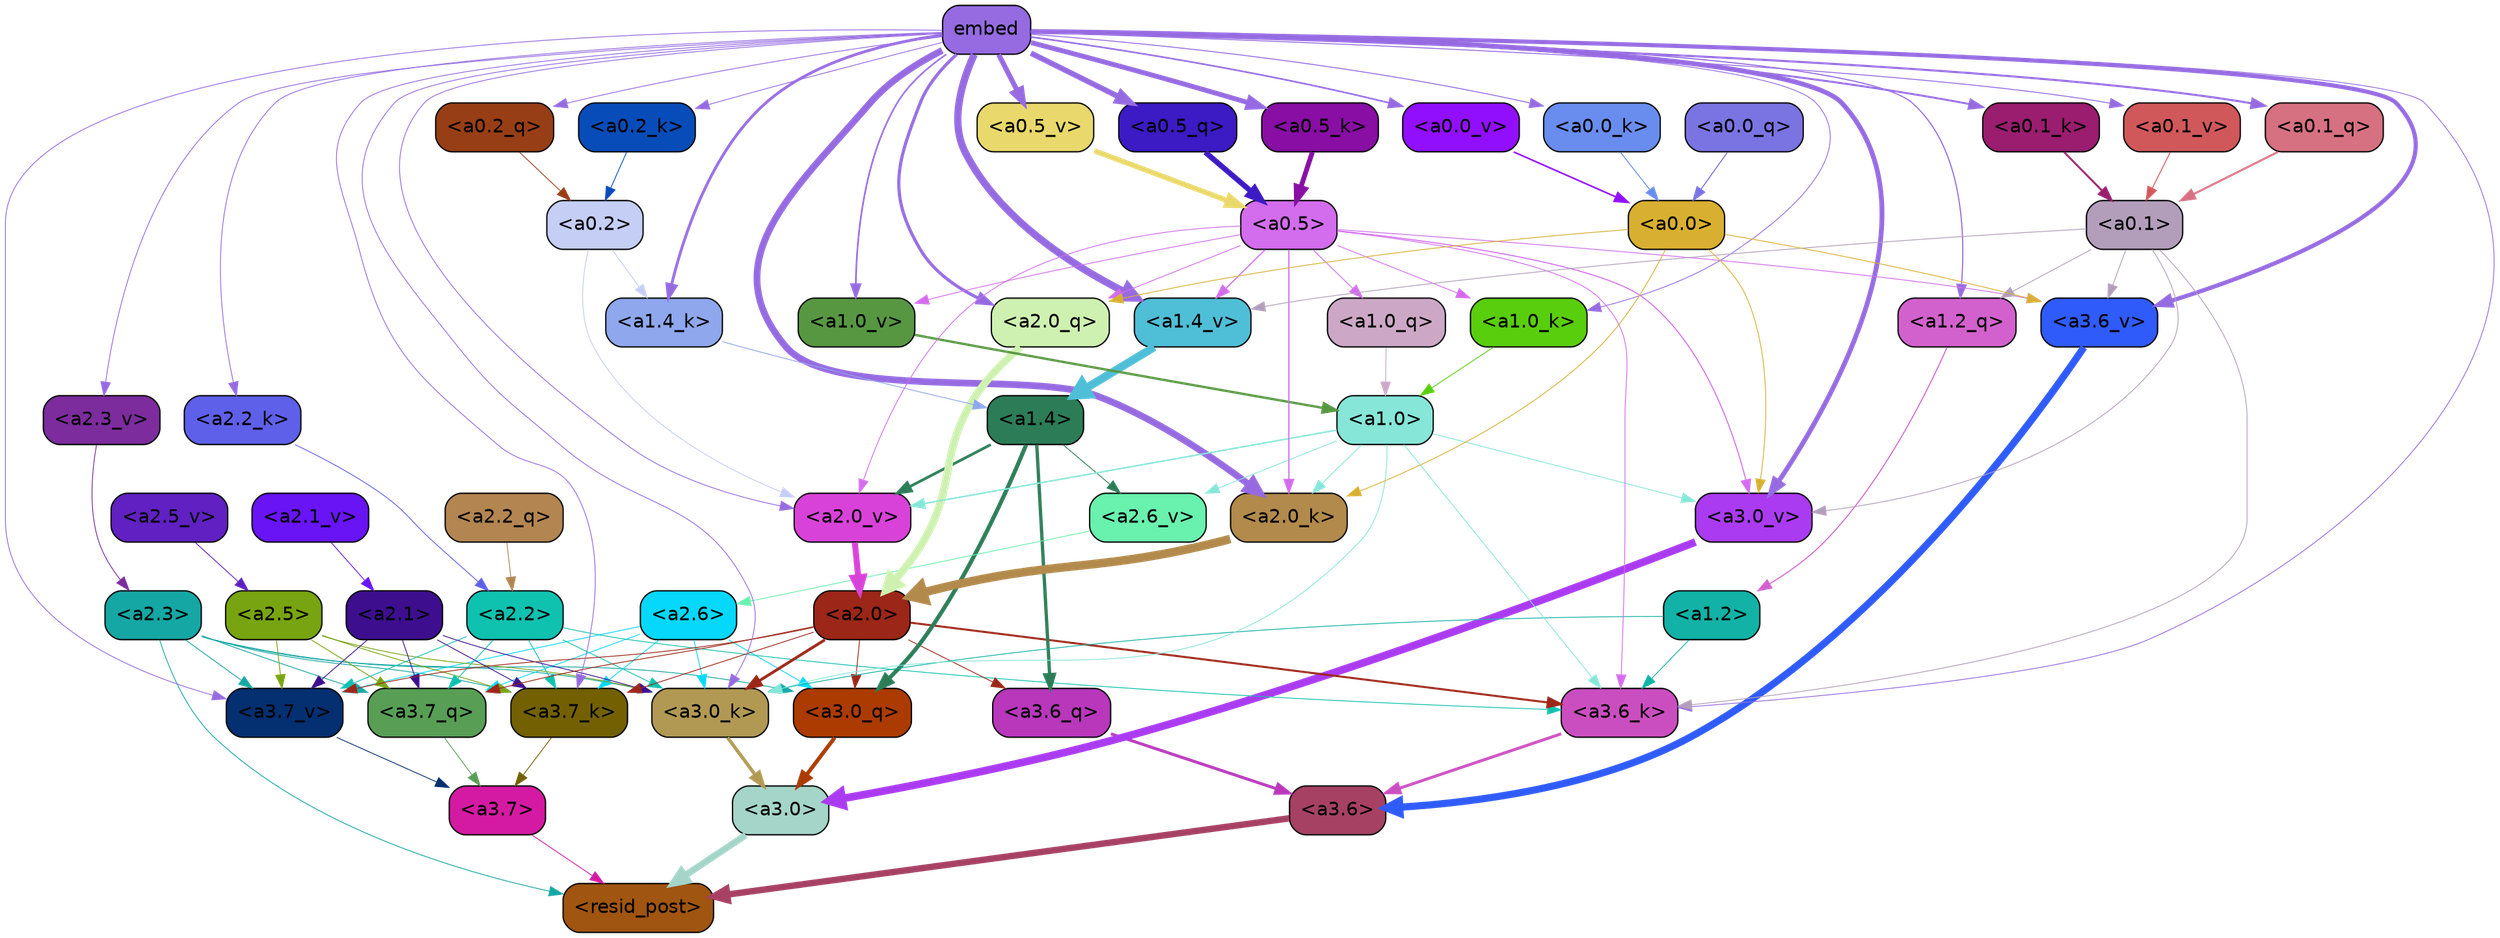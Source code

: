 strict digraph "" {
	graph [bgcolor=transparent,
		layout=dot,
		overlap=false,
		splines=true
	];
	"<a3.7>"	[color=black,
		fillcolor="#d41aa2",
		fontname=Helvetica,
		shape=box,
		style="filled, rounded"];
	"<resid_post>"	[color=black,
		fillcolor="#a05511",
		fontname=Helvetica,
		shape=box,
		style="filled, rounded"];
	"<a3.7>" -> "<resid_post>"	[color="#d41aa2",
		penwidth=0.6];
	"<a3.6>"	[color=black,
		fillcolor="#a64164",
		fontname=Helvetica,
		shape=box,
		style="filled, rounded"];
	"<a3.6>" -> "<resid_post>"	[color="#a64164",
		penwidth=4.7534414529800415];
	"<a3.0>"	[color=black,
		fillcolor="#a4d5c8",
		fontname=Helvetica,
		shape=box,
		style="filled, rounded"];
	"<a3.0>" -> "<resid_post>"	[color="#a4d5c8",
		penwidth=4.898576855659485];
	"<a2.3>"	[color=black,
		fillcolor="#15a7a4",
		fontname=Helvetica,
		shape=box,
		style="filled, rounded"];
	"<a2.3>" -> "<resid_post>"	[color="#15a7a4",
		penwidth=0.6];
	"<a3.7_q>"	[color=black,
		fillcolor="#589e55",
		fontname=Helvetica,
		shape=box,
		style="filled, rounded"];
	"<a2.3>" -> "<a3.7_q>"	[color="#15a7a4",
		penwidth=0.6];
	"<a3.0_q>"	[color=black,
		fillcolor="#ab3b01",
		fontname=Helvetica,
		shape=box,
		style="filled, rounded"];
	"<a2.3>" -> "<a3.0_q>"	[color="#15a7a4",
		penwidth=0.6];
	"<a3.7_k>"	[color=black,
		fillcolor="#736003",
		fontname=Helvetica,
		shape=box,
		style="filled, rounded"];
	"<a2.3>" -> "<a3.7_k>"	[color="#15a7a4",
		penwidth=0.6];
	"<a3.0_k>"	[color=black,
		fillcolor="#b19954",
		fontname=Helvetica,
		shape=box,
		style="filled, rounded"];
	"<a2.3>" -> "<a3.0_k>"	[color="#15a7a4",
		penwidth=0.6];
	"<a3.7_v>"	[color=black,
		fillcolor="#042f70",
		fontname=Helvetica,
		shape=box,
		style="filled, rounded"];
	"<a2.3>" -> "<a3.7_v>"	[color="#15a7a4",
		penwidth=0.6];
	"<a3.7_q>" -> "<a3.7>"	[color="#589e55",
		penwidth=0.6];
	"<a3.6_q>"	[color=black,
		fillcolor="#b837bb",
		fontname=Helvetica,
		shape=box,
		style="filled, rounded"];
	"<a3.6_q>" -> "<a3.6>"	[color="#b837bb",
		penwidth=2.160832464694977];
	"<a3.0_q>" -> "<a3.0>"	[color="#ab3b01",
		penwidth=2.870753765106201];
	"<a3.7_k>" -> "<a3.7>"	[color="#736003",
		penwidth=0.6];
	"<a3.6_k>"	[color=black,
		fillcolor="#cb4ec0",
		fontname=Helvetica,
		shape=box,
		style="filled, rounded"];
	"<a3.6_k>" -> "<a3.6>"	[color="#cb4ec0",
		penwidth=2.13908451795578];
	"<a3.0_k>" -> "<a3.0>"	[color="#b19954",
		penwidth=2.520303964614868];
	"<a3.7_v>" -> "<a3.7>"	[color="#042f70",
		penwidth=0.6];
	"<a3.6_v>"	[color=black,
		fillcolor="#2f5bfb",
		fontname=Helvetica,
		shape=box,
		style="filled, rounded"];
	"<a3.6_v>" -> "<a3.6>"	[color="#2f5bfb",
		penwidth=5.297133803367615];
	"<a3.0_v>"	[color=black,
		fillcolor="#aa3bf1",
		fontname=Helvetica,
		shape=box,
		style="filled, rounded"];
	"<a3.0_v>" -> "<a3.0>"	[color="#aa3bf1",
		penwidth=5.680712580680847];
	"<a2.6>"	[color=black,
		fillcolor="#05d8fb",
		fontname=Helvetica,
		shape=box,
		style="filled, rounded"];
	"<a2.6>" -> "<a3.7_q>"	[color="#05d8fb",
		penwidth=0.6];
	"<a2.6>" -> "<a3.0_q>"	[color="#05d8fb",
		penwidth=0.6];
	"<a2.6>" -> "<a3.7_k>"	[color="#05d8fb",
		penwidth=0.6];
	"<a2.6>" -> "<a3.0_k>"	[color="#05d8fb",
		penwidth=0.6];
	"<a2.6>" -> "<a3.7_v>"	[color="#05d8fb",
		penwidth=0.6];
	"<a2.5>"	[color=black,
		fillcolor="#78a411",
		fontname=Helvetica,
		shape=box,
		style="filled, rounded"];
	"<a2.5>" -> "<a3.7_q>"	[color="#78a411",
		penwidth=0.6];
	"<a2.5>" -> "<a3.7_k>"	[color="#78a411",
		penwidth=0.6];
	"<a2.5>" -> "<a3.0_k>"	[color="#78a411",
		penwidth=0.6];
	"<a2.5>" -> "<a3.7_v>"	[color="#78a411",
		penwidth=0.6];
	"<a2.2>"	[color=black,
		fillcolor="#0fc1af",
		fontname=Helvetica,
		shape=box,
		style="filled, rounded"];
	"<a2.2>" -> "<a3.7_q>"	[color="#0fc1af",
		penwidth=0.6];
	"<a2.2>" -> "<a3.7_k>"	[color="#0fc1af",
		penwidth=0.6];
	"<a2.2>" -> "<a3.6_k>"	[color="#0fc1af",
		penwidth=0.6];
	"<a2.2>" -> "<a3.0_k>"	[color="#0fc1af",
		penwidth=0.6];
	"<a2.2>" -> "<a3.7_v>"	[color="#0fc1af",
		penwidth=0.6];
	"<a2.1>"	[color=black,
		fillcolor="#3d0f8f",
		fontname=Helvetica,
		shape=box,
		style="filled, rounded"];
	"<a2.1>" -> "<a3.7_q>"	[color="#3d0f8f",
		penwidth=0.6];
	"<a2.1>" -> "<a3.7_k>"	[color="#3d0f8f",
		penwidth=0.6];
	"<a2.1>" -> "<a3.0_k>"	[color="#3d0f8f",
		penwidth=0.6];
	"<a2.1>" -> "<a3.7_v>"	[color="#3d0f8f",
		penwidth=0.6];
	"<a2.0>"	[color=black,
		fillcolor="#9c2618",
		fontname=Helvetica,
		shape=box,
		style="filled, rounded"];
	"<a2.0>" -> "<a3.7_q>"	[color="#9c2618",
		penwidth=0.6];
	"<a2.0>" -> "<a3.6_q>"	[color="#9c2618",
		penwidth=0.6];
	"<a2.0>" -> "<a3.0_q>"	[color="#9c2618",
		penwidth=0.6];
	"<a2.0>" -> "<a3.7_k>"	[color="#9c2618",
		penwidth=0.6];
	"<a2.0>" -> "<a3.6_k>"	[color="#9c2618",
		penwidth=1.4807794839143753];
	"<a2.0>" -> "<a3.0_k>"	[color="#9c2618",
		penwidth=2.095262974500656];
	"<a2.0>" -> "<a3.7_v>"	[color="#9c2618",
		penwidth=0.6];
	"<a1.4>"	[color=black,
		fillcolor="#2c7d57",
		fontname=Helvetica,
		shape=box,
		style="filled, rounded"];
	"<a1.4>" -> "<a3.6_q>"	[color="#2c7d57",
		penwidth=2.425799250602722];
	"<a1.4>" -> "<a3.0_q>"	[color="#2c7d57",
		penwidth=3.0341034531593323];
	"<a2.6_v>"	[color=black,
		fillcolor="#69f1ae",
		fontname=Helvetica,
		shape=box,
		style="filled, rounded"];
	"<a1.4>" -> "<a2.6_v>"	[color="#2c7d57",
		penwidth=0.6];
	"<a2.0_v>"	[color=black,
		fillcolor="#d942d9",
		fontname=Helvetica,
		shape=box,
		style="filled, rounded"];
	"<a1.4>" -> "<a2.0_v>"	[color="#2c7d57",
		penwidth=2.007302835583687];
	embed	[color=black,
		fillcolor="#966be1",
		fontname=Helvetica,
		shape=box,
		style="filled, rounded"];
	embed -> "<a3.7_k>"	[color="#966be1",
		penwidth=0.6];
	embed -> "<a3.6_k>"	[color="#966be1",
		penwidth=0.6];
	embed -> "<a3.0_k>"	[color="#966be1",
		penwidth=0.6];
	embed -> "<a3.7_v>"	[color="#966be1",
		penwidth=0.6];
	embed -> "<a3.6_v>"	[color="#966be1",
		penwidth=3.067279100418091];
	embed -> "<a3.0_v>"	[color="#966be1",
		penwidth=3.5202720761299133];
	"<a2.0_q>"	[color=black,
		fillcolor="#cef1b1",
		fontname=Helvetica,
		shape=box,
		style="filled, rounded"];
	embed -> "<a2.0_q>"	[color="#966be1",
		penwidth=2.339468687772751];
	"<a2.2_k>"	[color=black,
		fillcolor="#5e60e9",
		fontname=Helvetica,
		shape=box,
		style="filled, rounded"];
	embed -> "<a2.2_k>"	[color="#966be1",
		penwidth=0.6];
	"<a2.0_k>"	[color=black,
		fillcolor="#b28a4c",
		fontname=Helvetica,
		shape=box,
		style="filled, rounded"];
	embed -> "<a2.0_k>"	[color="#966be1",
		penwidth=4.9759310483932495];
	"<a2.3_v>"	[color=black,
		fillcolor="#7c2c9d",
		fontname=Helvetica,
		shape=box,
		style="filled, rounded"];
	embed -> "<a2.3_v>"	[color="#966be1",
		penwidth=0.6];
	embed -> "<a2.0_v>"	[color="#966be1",
		penwidth=0.6];
	"<a1.2_q>"	[color=black,
		fillcolor="#d261cd",
		fontname=Helvetica,
		shape=box,
		style="filled, rounded"];
	embed -> "<a1.2_q>"	[color="#966be1",
		penwidth=0.8262195587158203];
	"<a1.4_k>"	[color=black,
		fillcolor="#8ea7ed",
		fontname=Helvetica,
		shape=box,
		style="filled, rounded"];
	embed -> "<a1.4_k>"	[color="#966be1",
		penwidth=2.0715588331222534];
	"<a1.0_k>"	[color=black,
		fillcolor="#59ce0d",
		fontname=Helvetica,
		shape=box,
		style="filled, rounded"];
	embed -> "<a1.0_k>"	[color="#966be1",
		penwidth=0.6];
	"<a1.4_v>"	[color=black,
		fillcolor="#4fbed7",
		fontname=Helvetica,
		shape=box,
		style="filled, rounded"];
	embed -> "<a1.4_v>"	[color="#966be1",
		penwidth=5.3763720989227295];
	"<a1.0_v>"	[color=black,
		fillcolor="#579742",
		fontname=Helvetica,
		shape=box,
		style="filled, rounded"];
	embed -> "<a1.0_v>"	[color="#966be1",
		penwidth=1.232791244983673];
	"<a0.5_q>"	[color=black,
		fillcolor="#3c1ac4",
		fontname=Helvetica,
		shape=box,
		style="filled, rounded"];
	embed -> "<a0.5_q>"	[color="#966be1",
		penwidth=4.023846864700317];
	"<a0.2_q>"	[color=black,
		fillcolor="#983e16",
		fontname=Helvetica,
		shape=box,
		style="filled, rounded"];
	embed -> "<a0.2_q>"	[color="#966be1",
		penwidth=0.6];
	"<a0.1_q>"	[color=black,
		fillcolor="#d67181",
		fontname=Helvetica,
		shape=box,
		style="filled, rounded"];
	embed -> "<a0.1_q>"	[color="#966be1",
		penwidth=1.5174524784088135];
	"<a0.5_k>"	[color=black,
		fillcolor="#880ea4",
		fontname=Helvetica,
		shape=box,
		style="filled, rounded"];
	embed -> "<a0.5_k>"	[color="#966be1",
		penwidth=3.6077781692147255];
	"<a0.2_k>"	[color=black,
		fillcolor="#084cb9",
		fontname=Helvetica,
		shape=box,
		style="filled, rounded"];
	embed -> "<a0.2_k>"	[color="#966be1",
		penwidth=0.6];
	"<a0.1_k>"	[color=black,
		fillcolor="#9a1d6f",
		fontname=Helvetica,
		shape=box,
		style="filled, rounded"];
	embed -> "<a0.1_k>"	[color="#966be1",
		penwidth=1.4202172756195068];
	"<a0.0_k>"	[color=black,
		fillcolor="#688def",
		fontname=Helvetica,
		shape=box,
		style="filled, rounded"];
	embed -> "<a0.0_k>"	[color="#966be1",
		penwidth=0.6857509613037109];
	"<a0.5_v>"	[color=black,
		fillcolor="#e9d86b",
		fontname=Helvetica,
		shape=box,
		style="filled, rounded"];
	embed -> "<a0.5_v>"	[color="#966be1",
		penwidth=3.744613029062748];
	"<a0.1_v>"	[color=black,
		fillcolor="#d1585a",
		fontname=Helvetica,
		shape=box,
		style="filled, rounded"];
	embed -> "<a0.1_v>"	[color="#966be1",
		penwidth=0.6802842617034912];
	"<a0.0_v>"	[color=black,
		fillcolor="#910ffc",
		fontname=Helvetica,
		shape=box,
		style="filled, rounded"];
	embed -> "<a0.0_v>"	[color="#966be1",
		penwidth=1.1918210983276367];
	"<a1.2>"	[color=black,
		fillcolor="#12b2a6",
		fontname=Helvetica,
		shape=box,
		style="filled, rounded"];
	"<a1.2>" -> "<a3.6_k>"	[color="#12b2a6",
		penwidth=0.6];
	"<a1.2>" -> "<a3.0_k>"	[color="#12b2a6",
		penwidth=0.6];
	"<a1.0>"	[color=black,
		fillcolor="#86e6d8",
		fontname=Helvetica,
		shape=box,
		style="filled, rounded"];
	"<a1.0>" -> "<a3.6_k>"	[color="#86e6d8",
		penwidth=0.6];
	"<a1.0>" -> "<a3.0_k>"	[color="#86e6d8",
		penwidth=0.6];
	"<a1.0>" -> "<a3.0_v>"	[color="#86e6d8",
		penwidth=0.6];
	"<a1.0>" -> "<a2.0_k>"	[color="#86e6d8",
		penwidth=0.6];
	"<a1.0>" -> "<a2.6_v>"	[color="#86e6d8",
		penwidth=0.6];
	"<a1.0>" -> "<a2.0_v>"	[color="#86e6d8",
		penwidth=1.0943371653556824];
	"<a0.5>"	[color=black,
		fillcolor="#d36ced",
		fontname=Helvetica,
		shape=box,
		style="filled, rounded"];
	"<a0.5>" -> "<a3.6_k>"	[color="#d36ced",
		penwidth=0.6];
	"<a0.5>" -> "<a3.6_v>"	[color="#d36ced",
		penwidth=0.6];
	"<a0.5>" -> "<a3.0_v>"	[color="#d36ced",
		penwidth=0.764040544629097];
	"<a0.5>" -> "<a2.0_q>"	[color="#d36ced",
		penwidth=0.6];
	"<a0.5>" -> "<a2.0_k>"	[color="#d36ced",
		penwidth=0.8956001400947571];
	"<a0.5>" -> "<a2.0_v>"	[color="#d36ced",
		penwidth=0.6];
	"<a1.0_q>"	[color=black,
		fillcolor="#cca8c6",
		fontname=Helvetica,
		shape=box,
		style="filled, rounded"];
	"<a0.5>" -> "<a1.0_q>"	[color="#d36ced",
		penwidth=0.6];
	"<a0.5>" -> "<a1.0_k>"	[color="#d36ced",
		penwidth=0.6];
	"<a0.5>" -> "<a1.4_v>"	[color="#d36ced",
		penwidth=0.8774083852767944];
	"<a0.5>" -> "<a1.0_v>"	[color="#d36ced",
		penwidth=0.6];
	"<a0.1>"	[color=black,
		fillcolor="#b29ebb",
		fontname=Helvetica,
		shape=box,
		style="filled, rounded"];
	"<a0.1>" -> "<a3.6_k>"	[color="#b29ebb",
		penwidth=0.6];
	"<a0.1>" -> "<a3.6_v>"	[color="#b29ebb",
		penwidth=0.6];
	"<a0.1>" -> "<a3.0_v>"	[color="#b29ebb",
		penwidth=0.6];
	"<a0.1>" -> "<a1.2_q>"	[color="#b29ebb",
		penwidth=0.6];
	"<a0.1>" -> "<a1.4_v>"	[color="#b29ebb",
		penwidth=0.6];
	"<a0.0>"	[color=black,
		fillcolor="#d8af30",
		fontname=Helvetica,
		shape=box,
		style="filled, rounded"];
	"<a0.0>" -> "<a3.6_v>"	[color="#d8af30",
		penwidth=0.6];
	"<a0.0>" -> "<a3.0_v>"	[color="#d8af30",
		penwidth=0.6];
	"<a0.0>" -> "<a2.0_q>"	[color="#d8af30",
		penwidth=0.6];
	"<a0.0>" -> "<a2.0_k>"	[color="#d8af30",
		penwidth=0.6];
	"<a2.2_q>"	[color=black,
		fillcolor="#b38550",
		fontname=Helvetica,
		shape=box,
		style="filled, rounded"];
	"<a2.2_q>" -> "<a2.2>"	[color="#b38550",
		penwidth=0.6];
	"<a2.0_q>" -> "<a2.0>"	[color="#cef1b1",
		penwidth=5.606565475463867];
	"<a2.2_k>" -> "<a2.2>"	[color="#5e60e9",
		penwidth=0.6];
	"<a2.0_k>" -> "<a2.0>"	[color="#b28a4c",
		penwidth=6.344284534454346];
	"<a2.6_v>" -> "<a2.6>"	[color="#69f1ae",
		penwidth=0.6];
	"<a2.5_v>"	[color=black,
		fillcolor="#6020c2",
		fontname=Helvetica,
		shape=box,
		style="filled, rounded"];
	"<a2.5_v>" -> "<a2.5>"	[color="#6020c2",
		penwidth=0.6];
	"<a2.3_v>" -> "<a2.3>"	[color="#7c2c9d",
		penwidth=0.6];
	"<a2.1_v>"	[color=black,
		fillcolor="#6814f5",
		fontname=Helvetica,
		shape=box,
		style="filled, rounded"];
	"<a2.1_v>" -> "<a2.1>"	[color="#6814f5",
		penwidth=0.6];
	"<a2.0_v>" -> "<a2.0>"	[color="#d942d9",
		penwidth=4.422677040100098];
	"<a0.2>"	[color=black,
		fillcolor="#c5cef4",
		fontname=Helvetica,
		shape=box,
		style="filled, rounded"];
	"<a0.2>" -> "<a2.0_v>"	[color="#c5cef4",
		penwidth=0.6];
	"<a0.2>" -> "<a1.4_k>"	[color="#c5cef4",
		penwidth=0.6];
	"<a1.2_q>" -> "<a1.2>"	[color="#d261cd",
		penwidth=0.7570515871047974];
	"<a1.0_q>" -> "<a1.0>"	[color="#cca8c6",
		penwidth=0.6];
	"<a1.4_k>" -> "<a1.4>"	[color="#8ea7ed",
		penwidth=0.6];
	"<a1.0_k>" -> "<a1.0>"	[color="#59ce0d",
		penwidth=0.6];
	"<a1.4_v>" -> "<a1.4>"	[color="#4fbed7",
		penwidth=6.0194467306137085];
	"<a1.0_v>" -> "<a1.0>"	[color="#579742",
		penwidth=1.738280937075615];
	"<a0.5_q>" -> "<a0.5>"	[color="#3c1ac4",
		penwidth=4.023846536874771];
	"<a0.2_q>" -> "<a0.2>"	[color="#983e16",
		penwidth=0.6];
	"<a0.1_q>" -> "<a0.1>"	[color="#d67181",
		penwidth=1.5174570083618164];
	"<a0.0_q>"	[color=black,
		fillcolor="#7a74e3",
		fontname=Helvetica,
		shape=box,
		style="filled, rounded"];
	"<a0.0_q>" -> "<a0.0>"	[color="#7a74e3",
		penwidth=0.766176700592041];
	"<a0.5_k>" -> "<a0.5>"	[color="#880ea4",
		penwidth=3.607769437134266];
	"<a0.2_k>" -> "<a0.2>"	[color="#084cb9",
		penwidth=0.6];
	"<a0.1_k>" -> "<a0.1>"	[color="#9a1d6f",
		penwidth=1.4202113151550293];
	"<a0.0_k>" -> "<a0.0>"	[color="#688def",
		penwidth=0.6857404708862305];
	"<a0.5_v>" -> "<a0.5>"	[color="#e9d86b",
		penwidth=3.7962711341679096];
	"<a0.1_v>" -> "<a0.1>"	[color="#d1585a",
		penwidth=0.6802752017974854];
	"<a0.0_v>" -> "<a0.0>"	[color="#910ffc",
		penwidth=1.1918113231658936];
}
